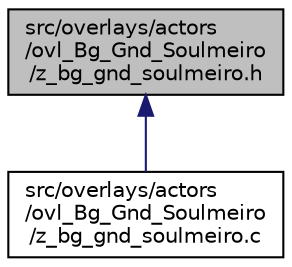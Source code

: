 digraph "src/overlays/actors/ovl_Bg_Gnd_Soulmeiro/z_bg_gnd_soulmeiro.h"
{
 // LATEX_PDF_SIZE
  edge [fontname="Helvetica",fontsize="10",labelfontname="Helvetica",labelfontsize="10"];
  node [fontname="Helvetica",fontsize="10",shape=record];
  Node1 [label="src/overlays/actors\l/ovl_Bg_Gnd_Soulmeiro\l/z_bg_gnd_soulmeiro.h",height=0.2,width=0.4,color="black", fillcolor="grey75", style="filled", fontcolor="black",tooltip=" "];
  Node1 -> Node2 [dir="back",color="midnightblue",fontsize="10",style="solid",fontname="Helvetica"];
  Node2 [label="src/overlays/actors\l/ovl_Bg_Gnd_Soulmeiro\l/z_bg_gnd_soulmeiro.c",height=0.2,width=0.4,color="black", fillcolor="white", style="filled",URL="$d1/d18/z__bg__gnd__soulmeiro_8c.html",tooltip=" "];
}
